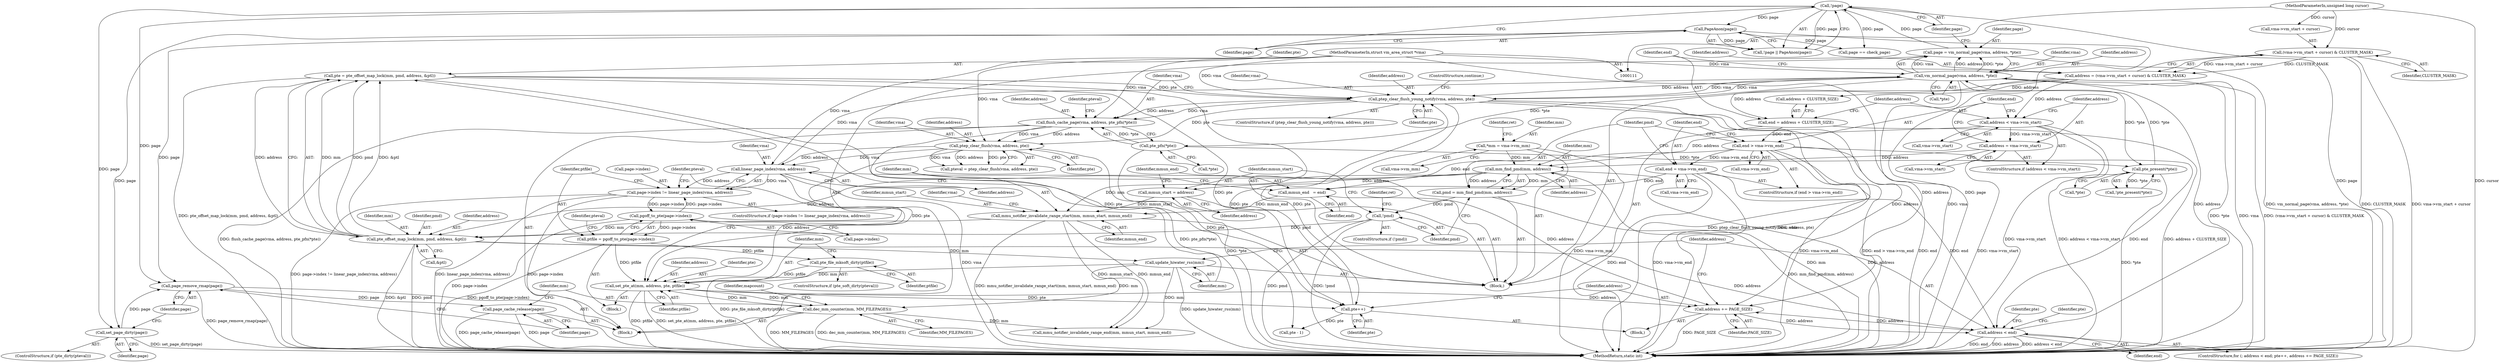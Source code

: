 digraph "0_linux_57e68e9cd65b4b8eb4045a1e0d0746458502554c_1@API" {
"1000334" [label="(Call,page_remove_rmap(page))"];
"1000258" [label="(Call,!page)"];
"1000249" [label="(Call,page = vm_normal_page(vma, address, *pte))"];
"1000251" [label="(Call,vm_normal_page(vma, address, *pte))"];
"1000308" [label="(Call,linear_page_index(vma, address))"];
"1000299" [label="(Call,ptep_clear_flush(vma, address, pte))"];
"1000291" [label="(Call,flush_cache_page(vma, address, pte_pfn(*pte)))"];
"1000286" [label="(Call,ptep_clear_flush_young_notify(vma, address, pte))"];
"1000114" [label="(MethodParameterIn,struct vm_area_struct *vma)"];
"1000222" [label="(Call,pte = pte_offset_map_lock(mm, pmd, address, &ptl))"];
"1000224" [label="(Call,pte_offset_map_lock(mm, pmd, address, &ptl))"];
"1000192" [label="(Call,mmu_notifier_invalidate_range_start(mm, mmun_start, mmun_end))"];
"1000178" [label="(Call,mm_find_pmd(mm, address))"];
"1000118" [label="(Call,*mm = vma->vm_mm)"];
"1000155" [label="(Call,address < vma->vm_start)"];
"1000140" [label="(Call,address = (vma->vm_start + cursor) & CLUSTER_MASK)"];
"1000142" [label="(Call,(vma->vm_start + cursor) & CLUSTER_MASK)"];
"1000112" [label="(MethodParameterIn,unsigned long cursor)"];
"1000160" [label="(Call,address = vma->vm_start)"];
"1000186" [label="(Call,mmun_start = address)"];
"1000189" [label="(Call,mmun_end   = end)"];
"1000171" [label="(Call,end = vma->vm_end)"];
"1000166" [label="(Call,end > vma->vm_end)"];
"1000149" [label="(Call,end = address + CLUSTER_SIZE)"];
"1000182" [label="(Call,!pmd)"];
"1000176" [label="(Call,pmd = mm_find_pmd(mm, address))"];
"1000237" [label="(Call,pte++)"];
"1000324" [label="(Call,set_pte_at(mm, address, pte, ptfile))"];
"1000338" [label="(Call,dec_mm_counter(mm, MM_FILEPAGES))"];
"1000230" [label="(Call,update_hiwater_rss(mm))"];
"1000322" [label="(Call,pte_file_mksoft_dirty(ptfile))"];
"1000313" [label="(Call,ptfile = pgoff_to_pte(page->index))"];
"1000315" [label="(Call,pgoff_to_pte(page->index))"];
"1000304" [label="(Call,page->index != linear_page_index(vma, address))"];
"1000294" [label="(Call,pte_pfn(*pte))"];
"1000233" [label="(Call,address < end)"];
"1000239" [label="(Call,address += PAGE_SIZE)"];
"1000245" [label="(Call,pte_present(*pte))"];
"1000332" [label="(Call,set_page_dirty(page))"];
"1000260" [label="(Call,PageAnon(page))"];
"1000336" [label="(Call,page_cache_release(page))"];
"1000345" [label="(Call,pte - 1)"];
"1000195" [label="(Identifier,mmun_end)"];
"1000340" [label="(Identifier,MM_FILEPAGES)"];
"1000225" [label="(Identifier,mm)"];
"1000364" [label="(MethodReturn,static int)"];
"1000172" [label="(Identifier,end)"];
"1000178" [label="(Call,mm_find_pmd(mm, address))"];
"1000234" [label="(Identifier,address)"];
"1000180" [label="(Identifier,address)"];
"1000251" [label="(Call,vm_normal_page(vma, address, *pte))"];
"1000162" [label="(Call,vma->vm_start)"];
"1000314" [label="(Identifier,ptfile)"];
"1000242" [label="(Block,)"];
"1000116" [label="(Block,)"];
"1000194" [label="(Identifier,mmun_start)"];
"1000334" [label="(Call,page_remove_rmap(page))"];
"1000176" [label="(Call,pmd = mm_find_pmd(mm, address))"];
"1000260" [label="(Call,PageAnon(page))"];
"1000150" [label="(Identifier,end)"];
"1000253" [label="(Identifier,address)"];
"1000188" [label="(Identifier,address)"];
"1000181" [label="(ControlStructure,if (!pmd))"];
"1000311" [label="(Block,)"];
"1000321" [label="(Identifier,pteval)"];
"1000226" [label="(Identifier,pmd)"];
"1000285" [label="(ControlStructure,if (ptep_clear_flush_young_notify(vma, address, pte)))"];
"1000224" [label="(Call,pte_offset_map_lock(mm, pmd, address, &ptl))"];
"1000154" [label="(ControlStructure,if (address < vma->vm_start))"];
"1000182" [label="(Call,!pmd)"];
"1000246" [label="(Call,*pte)"];
"1000316" [label="(Call,page->index)"];
"1000165" [label="(ControlStructure,if (end > vma->vm_end))"];
"1000240" [label="(Identifier,address)"];
"1000309" [label="(Identifier,vma)"];
"1000331" [label="(Identifier,pteval)"];
"1000222" [label="(Call,pte = pte_offset_map_lock(mm, pmd, address, &ptl))"];
"1000247" [label="(Identifier,pte)"];
"1000289" [label="(Identifier,pte)"];
"1000193" [label="(Identifier,mm)"];
"1000151" [label="(Call,address + CLUSTER_SIZE)"];
"1000313" [label="(Call,ptfile = pgoff_to_pte(page->index))"];
"1000148" [label="(Identifier,CLUSTER_MASK)"];
"1000239" [label="(Call,address += PAGE_SIZE)"];
"1000319" [label="(ControlStructure,if (pte_soft_dirty(pteval)))"];
"1000326" [label="(Identifier,address)"];
"1000177" [label="(Identifier,pmd)"];
"1000168" [label="(Call,vma->vm_end)"];
"1000161" [label="(Identifier,address)"];
"1000304" [label="(Call,page->index != linear_page_index(vma, address))"];
"1000286" [label="(Call,ptep_clear_flush_young_notify(vma, address, pte))"];
"1000156" [label="(Identifier,address)"];
"1000227" [label="(Identifier,address)"];
"1000149" [label="(Call,end = address + CLUSTER_SIZE)"];
"1000315" [label="(Call,pgoff_to_pte(page->index))"];
"1000338" [label="(Call,dec_mm_counter(mm, MM_FILEPAGES))"];
"1000155" [label="(Call,address < vma->vm_start)"];
"1000250" [label="(Identifier,page)"];
"1000297" [label="(Call,pteval = ptep_clear_flush(vma, address, pte))"];
"1000328" [label="(Identifier,ptfile)"];
"1000191" [label="(Identifier,end)"];
"1000327" [label="(Identifier,pte)"];
"1000295" [label="(Call,*pte)"];
"1000192" [label="(Call,mmu_notifier_invalidate_range_start(mm, mmun_start, mmun_end))"];
"1000332" [label="(Call,set_page_dirty(page))"];
"1000333" [label="(Identifier,page)"];
"1000228" [label="(Call,&ptl)"];
"1000236" [label="(Block,)"];
"1000230" [label="(Call,update_hiwater_rss(mm))"];
"1000187" [label="(Identifier,mmun_start)"];
"1000343" [label="(Identifier,mapcount)"];
"1000233" [label="(Call,address < end)"];
"1000294" [label="(Call,pte_pfn(*pte))"];
"1000305" [label="(Call,page->index)"];
"1000292" [label="(Identifier,vma)"];
"1000232" [label="(ControlStructure,for (; address < end; pte++, address += PAGE_SIZE))"];
"1000335" [label="(Identifier,page)"];
"1000112" [label="(MethodParameterIn,unsigned long cursor)"];
"1000140" [label="(Call,address = (vma->vm_start + cursor) & CLUSTER_MASK)"];
"1000245" [label="(Call,pte_present(*pte))"];
"1000324" [label="(Call,set_pte_at(mm, address, pte, ptfile))"];
"1000171" [label="(Call,end = vma->vm_end)"];
"1000266" [label="(Call,page == check_page)"];
"1000235" [label="(Identifier,end)"];
"1000325" [label="(Identifier,mm)"];
"1000308" [label="(Call,linear_page_index(vma, address))"];
"1000238" [label="(Identifier,pte)"];
"1000118" [label="(Call,*mm = vma->vm_mm)"];
"1000261" [label="(Identifier,page)"];
"1000249" [label="(Call,page = vm_normal_page(vma, address, *pte))"];
"1000119" [label="(Identifier,mm)"];
"1000120" [label="(Call,vma->vm_mm)"];
"1000244" [label="(Call,!pte_present(*pte))"];
"1000166" [label="(Call,end > vma->vm_end)"];
"1000143" [label="(Call,vma->vm_start + cursor)"];
"1000300" [label="(Identifier,vma)"];
"1000186" [label="(Call,mmun_start = address)"];
"1000293" [label="(Identifier,address)"];
"1000339" [label="(Identifier,mm)"];
"1000190" [label="(Identifier,mmun_end)"];
"1000258" [label="(Call,!page)"];
"1000160" [label="(Call,address = vma->vm_start)"];
"1000301" [label="(Identifier,address)"];
"1000241" [label="(Identifier,PAGE_SIZE)"];
"1000346" [label="(Identifier,pte)"];
"1000223" [label="(Identifier,pte)"];
"1000322" [label="(Call,pte_file_mksoft_dirty(ptfile))"];
"1000349" [label="(Call,mmu_notifier_invalidate_range_end(mm, mmun_start, mmun_end))"];
"1000185" [label="(Identifier,ret)"];
"1000157" [label="(Call,vma->vm_start)"];
"1000179" [label="(Identifier,mm)"];
"1000183" [label="(Identifier,pmd)"];
"1000329" [label="(ControlStructure,if (pte_dirty(pteval)))"];
"1000290" [label="(ControlStructure,continue;)"];
"1000114" [label="(MethodParameterIn,struct vm_area_struct *vma)"];
"1000231" [label="(Identifier,mm)"];
"1000336" [label="(Call,page_cache_release(page))"];
"1000201" [label="(Identifier,vma)"];
"1000291" [label="(Call,flush_cache_page(vma, address, pte_pfn(*pte)))"];
"1000299" [label="(Call,ptep_clear_flush(vma, address, pte))"];
"1000310" [label="(Identifier,address)"];
"1000298" [label="(Identifier,pteval)"];
"1000303" [label="(ControlStructure,if (page->index != linear_page_index(vma, address)))"];
"1000259" [label="(Identifier,page)"];
"1000323" [label="(Identifier,ptfile)"];
"1000337" [label="(Identifier,page)"];
"1000237" [label="(Call,pte++)"];
"1000142" [label="(Call,(vma->vm_start + cursor) & CLUSTER_MASK)"];
"1000252" [label="(Identifier,vma)"];
"1000302" [label="(Identifier,pte)"];
"1000141" [label="(Identifier,address)"];
"1000257" [label="(Call,!page || PageAnon(page))"];
"1000254" [label="(Call,*pte)"];
"1000189" [label="(Call,mmun_end   = end)"];
"1000287" [label="(Identifier,vma)"];
"1000173" [label="(Call,vma->vm_end)"];
"1000167" [label="(Identifier,end)"];
"1000288" [label="(Identifier,address)"];
"1000134" [label="(Identifier,ret)"];
"1000334" -> "1000242"  [label="AST: "];
"1000334" -> "1000335"  [label="CFG: "];
"1000335" -> "1000334"  [label="AST: "];
"1000337" -> "1000334"  [label="CFG: "];
"1000334" -> "1000364"  [label="DDG: page_remove_rmap(page)"];
"1000258" -> "1000334"  [label="DDG: page"];
"1000332" -> "1000334"  [label="DDG: page"];
"1000260" -> "1000334"  [label="DDG: page"];
"1000334" -> "1000336"  [label="DDG: page"];
"1000258" -> "1000257"  [label="AST: "];
"1000258" -> "1000259"  [label="CFG: "];
"1000259" -> "1000258"  [label="AST: "];
"1000261" -> "1000258"  [label="CFG: "];
"1000257" -> "1000258"  [label="CFG: "];
"1000258" -> "1000364"  [label="DDG: page"];
"1000258" -> "1000257"  [label="DDG: page"];
"1000249" -> "1000258"  [label="DDG: page"];
"1000258" -> "1000260"  [label="DDG: page"];
"1000258" -> "1000266"  [label="DDG: page"];
"1000258" -> "1000332"  [label="DDG: page"];
"1000249" -> "1000242"  [label="AST: "];
"1000249" -> "1000251"  [label="CFG: "];
"1000250" -> "1000249"  [label="AST: "];
"1000251" -> "1000249"  [label="AST: "];
"1000259" -> "1000249"  [label="CFG: "];
"1000249" -> "1000364"  [label="DDG: vm_normal_page(vma, address, *pte)"];
"1000251" -> "1000249"  [label="DDG: vma"];
"1000251" -> "1000249"  [label="DDG: address"];
"1000251" -> "1000249"  [label="DDG: *pte"];
"1000251" -> "1000254"  [label="CFG: "];
"1000252" -> "1000251"  [label="AST: "];
"1000253" -> "1000251"  [label="AST: "];
"1000254" -> "1000251"  [label="AST: "];
"1000251" -> "1000364"  [label="DDG: *pte"];
"1000251" -> "1000364"  [label="DDG: vma"];
"1000251" -> "1000239"  [label="DDG: address"];
"1000251" -> "1000245"  [label="DDG: *pte"];
"1000308" -> "1000251"  [label="DDG: vma"];
"1000286" -> "1000251"  [label="DDG: vma"];
"1000114" -> "1000251"  [label="DDG: vma"];
"1000233" -> "1000251"  [label="DDG: address"];
"1000245" -> "1000251"  [label="DDG: *pte"];
"1000251" -> "1000286"  [label="DDG: vma"];
"1000251" -> "1000286"  [label="DDG: address"];
"1000251" -> "1000294"  [label="DDG: *pte"];
"1000308" -> "1000304"  [label="AST: "];
"1000308" -> "1000310"  [label="CFG: "];
"1000309" -> "1000308"  [label="AST: "];
"1000310" -> "1000308"  [label="AST: "];
"1000304" -> "1000308"  [label="CFG: "];
"1000308" -> "1000364"  [label="DDG: vma"];
"1000308" -> "1000239"  [label="DDG: address"];
"1000308" -> "1000304"  [label="DDG: vma"];
"1000308" -> "1000304"  [label="DDG: address"];
"1000299" -> "1000308"  [label="DDG: vma"];
"1000299" -> "1000308"  [label="DDG: address"];
"1000114" -> "1000308"  [label="DDG: vma"];
"1000308" -> "1000324"  [label="DDG: address"];
"1000299" -> "1000297"  [label="AST: "];
"1000299" -> "1000302"  [label="CFG: "];
"1000300" -> "1000299"  [label="AST: "];
"1000301" -> "1000299"  [label="AST: "];
"1000302" -> "1000299"  [label="AST: "];
"1000297" -> "1000299"  [label="CFG: "];
"1000299" -> "1000237"  [label="DDG: pte"];
"1000299" -> "1000297"  [label="DDG: vma"];
"1000299" -> "1000297"  [label="DDG: address"];
"1000299" -> "1000297"  [label="DDG: pte"];
"1000291" -> "1000299"  [label="DDG: vma"];
"1000291" -> "1000299"  [label="DDG: address"];
"1000114" -> "1000299"  [label="DDG: vma"];
"1000286" -> "1000299"  [label="DDG: pte"];
"1000299" -> "1000324"  [label="DDG: pte"];
"1000291" -> "1000242"  [label="AST: "];
"1000291" -> "1000294"  [label="CFG: "];
"1000292" -> "1000291"  [label="AST: "];
"1000293" -> "1000291"  [label="AST: "];
"1000294" -> "1000291"  [label="AST: "];
"1000298" -> "1000291"  [label="CFG: "];
"1000291" -> "1000364"  [label="DDG: flush_cache_page(vma, address, pte_pfn(*pte))"];
"1000291" -> "1000364"  [label="DDG: pte_pfn(*pte)"];
"1000286" -> "1000291"  [label="DDG: vma"];
"1000286" -> "1000291"  [label="DDG: address"];
"1000114" -> "1000291"  [label="DDG: vma"];
"1000294" -> "1000291"  [label="DDG: *pte"];
"1000286" -> "1000285"  [label="AST: "];
"1000286" -> "1000289"  [label="CFG: "];
"1000287" -> "1000286"  [label="AST: "];
"1000288" -> "1000286"  [label="AST: "];
"1000289" -> "1000286"  [label="AST: "];
"1000290" -> "1000286"  [label="CFG: "];
"1000292" -> "1000286"  [label="CFG: "];
"1000286" -> "1000364"  [label="DDG: ptep_clear_flush_young_notify(vma, address, pte)"];
"1000286" -> "1000364"  [label="DDG: vma"];
"1000286" -> "1000237"  [label="DDG: pte"];
"1000286" -> "1000239"  [label="DDG: address"];
"1000114" -> "1000286"  [label="DDG: vma"];
"1000222" -> "1000286"  [label="DDG: pte"];
"1000237" -> "1000286"  [label="DDG: pte"];
"1000114" -> "1000111"  [label="AST: "];
"1000114" -> "1000364"  [label="DDG: vma"];
"1000222" -> "1000116"  [label="AST: "];
"1000222" -> "1000224"  [label="CFG: "];
"1000223" -> "1000222"  [label="AST: "];
"1000224" -> "1000222"  [label="AST: "];
"1000231" -> "1000222"  [label="CFG: "];
"1000222" -> "1000364"  [label="DDG: pte_offset_map_lock(mm, pmd, address, &ptl)"];
"1000224" -> "1000222"  [label="DDG: mm"];
"1000224" -> "1000222"  [label="DDG: pmd"];
"1000224" -> "1000222"  [label="DDG: address"];
"1000224" -> "1000222"  [label="DDG: &ptl"];
"1000222" -> "1000237"  [label="DDG: pte"];
"1000222" -> "1000345"  [label="DDG: pte"];
"1000224" -> "1000228"  [label="CFG: "];
"1000225" -> "1000224"  [label="AST: "];
"1000226" -> "1000224"  [label="AST: "];
"1000227" -> "1000224"  [label="AST: "];
"1000228" -> "1000224"  [label="AST: "];
"1000224" -> "1000364"  [label="DDG: pmd"];
"1000224" -> "1000364"  [label="DDG: &ptl"];
"1000192" -> "1000224"  [label="DDG: mm"];
"1000182" -> "1000224"  [label="DDG: pmd"];
"1000178" -> "1000224"  [label="DDG: address"];
"1000224" -> "1000230"  [label="DDG: mm"];
"1000224" -> "1000233"  [label="DDG: address"];
"1000192" -> "1000116"  [label="AST: "];
"1000192" -> "1000195"  [label="CFG: "];
"1000193" -> "1000192"  [label="AST: "];
"1000194" -> "1000192"  [label="AST: "];
"1000195" -> "1000192"  [label="AST: "];
"1000201" -> "1000192"  [label="CFG: "];
"1000192" -> "1000364"  [label="DDG: mmu_notifier_invalidate_range_start(mm, mmun_start, mmun_end)"];
"1000178" -> "1000192"  [label="DDG: mm"];
"1000186" -> "1000192"  [label="DDG: mmun_start"];
"1000189" -> "1000192"  [label="DDG: mmun_end"];
"1000192" -> "1000349"  [label="DDG: mmun_start"];
"1000192" -> "1000349"  [label="DDG: mmun_end"];
"1000178" -> "1000176"  [label="AST: "];
"1000178" -> "1000180"  [label="CFG: "];
"1000179" -> "1000178"  [label="AST: "];
"1000180" -> "1000178"  [label="AST: "];
"1000176" -> "1000178"  [label="CFG: "];
"1000178" -> "1000364"  [label="DDG: mm"];
"1000178" -> "1000364"  [label="DDG: address"];
"1000178" -> "1000176"  [label="DDG: mm"];
"1000178" -> "1000176"  [label="DDG: address"];
"1000118" -> "1000178"  [label="DDG: mm"];
"1000155" -> "1000178"  [label="DDG: address"];
"1000160" -> "1000178"  [label="DDG: address"];
"1000178" -> "1000186"  [label="DDG: address"];
"1000118" -> "1000116"  [label="AST: "];
"1000118" -> "1000120"  [label="CFG: "];
"1000119" -> "1000118"  [label="AST: "];
"1000120" -> "1000118"  [label="AST: "];
"1000134" -> "1000118"  [label="CFG: "];
"1000118" -> "1000364"  [label="DDG: vma->vm_mm"];
"1000155" -> "1000154"  [label="AST: "];
"1000155" -> "1000157"  [label="CFG: "];
"1000156" -> "1000155"  [label="AST: "];
"1000157" -> "1000155"  [label="AST: "];
"1000161" -> "1000155"  [label="CFG: "];
"1000167" -> "1000155"  [label="CFG: "];
"1000155" -> "1000364"  [label="DDG: vma->vm_start"];
"1000155" -> "1000364"  [label="DDG: address < vma->vm_start"];
"1000140" -> "1000155"  [label="DDG: address"];
"1000155" -> "1000160"  [label="DDG: vma->vm_start"];
"1000140" -> "1000116"  [label="AST: "];
"1000140" -> "1000142"  [label="CFG: "];
"1000141" -> "1000140"  [label="AST: "];
"1000142" -> "1000140"  [label="AST: "];
"1000150" -> "1000140"  [label="CFG: "];
"1000140" -> "1000364"  [label="DDG: (vma->vm_start + cursor) & CLUSTER_MASK"];
"1000142" -> "1000140"  [label="DDG: vma->vm_start + cursor"];
"1000142" -> "1000140"  [label="DDG: CLUSTER_MASK"];
"1000140" -> "1000149"  [label="DDG: address"];
"1000140" -> "1000151"  [label="DDG: address"];
"1000142" -> "1000148"  [label="CFG: "];
"1000143" -> "1000142"  [label="AST: "];
"1000148" -> "1000142"  [label="AST: "];
"1000142" -> "1000364"  [label="DDG: CLUSTER_MASK"];
"1000142" -> "1000364"  [label="DDG: vma->vm_start + cursor"];
"1000112" -> "1000142"  [label="DDG: cursor"];
"1000112" -> "1000111"  [label="AST: "];
"1000112" -> "1000364"  [label="DDG: cursor"];
"1000112" -> "1000143"  [label="DDG: cursor"];
"1000160" -> "1000154"  [label="AST: "];
"1000160" -> "1000162"  [label="CFG: "];
"1000161" -> "1000160"  [label="AST: "];
"1000162" -> "1000160"  [label="AST: "];
"1000167" -> "1000160"  [label="CFG: "];
"1000160" -> "1000364"  [label="DDG: vma->vm_start"];
"1000186" -> "1000116"  [label="AST: "];
"1000186" -> "1000188"  [label="CFG: "];
"1000187" -> "1000186"  [label="AST: "];
"1000188" -> "1000186"  [label="AST: "];
"1000190" -> "1000186"  [label="CFG: "];
"1000189" -> "1000116"  [label="AST: "];
"1000189" -> "1000191"  [label="CFG: "];
"1000190" -> "1000189"  [label="AST: "];
"1000191" -> "1000189"  [label="AST: "];
"1000193" -> "1000189"  [label="CFG: "];
"1000171" -> "1000189"  [label="DDG: end"];
"1000166" -> "1000189"  [label="DDG: end"];
"1000171" -> "1000165"  [label="AST: "];
"1000171" -> "1000173"  [label="CFG: "];
"1000172" -> "1000171"  [label="AST: "];
"1000173" -> "1000171"  [label="AST: "];
"1000177" -> "1000171"  [label="CFG: "];
"1000171" -> "1000364"  [label="DDG: end"];
"1000171" -> "1000364"  [label="DDG: vma->vm_end"];
"1000166" -> "1000171"  [label="DDG: vma->vm_end"];
"1000171" -> "1000233"  [label="DDG: end"];
"1000166" -> "1000165"  [label="AST: "];
"1000166" -> "1000168"  [label="CFG: "];
"1000167" -> "1000166"  [label="AST: "];
"1000168" -> "1000166"  [label="AST: "];
"1000172" -> "1000166"  [label="CFG: "];
"1000177" -> "1000166"  [label="CFG: "];
"1000166" -> "1000364"  [label="DDG: vma->vm_end"];
"1000166" -> "1000364"  [label="DDG: end > vma->vm_end"];
"1000166" -> "1000364"  [label="DDG: end"];
"1000149" -> "1000166"  [label="DDG: end"];
"1000166" -> "1000233"  [label="DDG: end"];
"1000149" -> "1000116"  [label="AST: "];
"1000149" -> "1000151"  [label="CFG: "];
"1000150" -> "1000149"  [label="AST: "];
"1000151" -> "1000149"  [label="AST: "];
"1000156" -> "1000149"  [label="CFG: "];
"1000149" -> "1000364"  [label="DDG: address + CLUSTER_SIZE"];
"1000182" -> "1000181"  [label="AST: "];
"1000182" -> "1000183"  [label="CFG: "];
"1000183" -> "1000182"  [label="AST: "];
"1000185" -> "1000182"  [label="CFG: "];
"1000187" -> "1000182"  [label="CFG: "];
"1000182" -> "1000364"  [label="DDG: !pmd"];
"1000182" -> "1000364"  [label="DDG: pmd"];
"1000176" -> "1000182"  [label="DDG: pmd"];
"1000176" -> "1000116"  [label="AST: "];
"1000177" -> "1000176"  [label="AST: "];
"1000183" -> "1000176"  [label="CFG: "];
"1000176" -> "1000364"  [label="DDG: mm_find_pmd(mm, address)"];
"1000237" -> "1000236"  [label="AST: "];
"1000237" -> "1000238"  [label="CFG: "];
"1000238" -> "1000237"  [label="AST: "];
"1000240" -> "1000237"  [label="CFG: "];
"1000324" -> "1000237"  [label="DDG: pte"];
"1000237" -> "1000345"  [label="DDG: pte"];
"1000324" -> "1000311"  [label="AST: "];
"1000324" -> "1000328"  [label="CFG: "];
"1000325" -> "1000324"  [label="AST: "];
"1000326" -> "1000324"  [label="AST: "];
"1000327" -> "1000324"  [label="AST: "];
"1000328" -> "1000324"  [label="AST: "];
"1000331" -> "1000324"  [label="CFG: "];
"1000324" -> "1000364"  [label="DDG: ptfile"];
"1000324" -> "1000364"  [label="DDG: set_pte_at(mm, address, pte, ptfile)"];
"1000324" -> "1000239"  [label="DDG: address"];
"1000338" -> "1000324"  [label="DDG: mm"];
"1000230" -> "1000324"  [label="DDG: mm"];
"1000322" -> "1000324"  [label="DDG: ptfile"];
"1000313" -> "1000324"  [label="DDG: ptfile"];
"1000324" -> "1000338"  [label="DDG: mm"];
"1000338" -> "1000242"  [label="AST: "];
"1000338" -> "1000340"  [label="CFG: "];
"1000339" -> "1000338"  [label="AST: "];
"1000340" -> "1000338"  [label="AST: "];
"1000343" -> "1000338"  [label="CFG: "];
"1000338" -> "1000364"  [label="DDG: dec_mm_counter(mm, MM_FILEPAGES)"];
"1000338" -> "1000364"  [label="DDG: MM_FILEPAGES"];
"1000230" -> "1000338"  [label="DDG: mm"];
"1000338" -> "1000349"  [label="DDG: mm"];
"1000230" -> "1000116"  [label="AST: "];
"1000230" -> "1000231"  [label="CFG: "];
"1000231" -> "1000230"  [label="AST: "];
"1000234" -> "1000230"  [label="CFG: "];
"1000230" -> "1000364"  [label="DDG: update_hiwater_rss(mm)"];
"1000230" -> "1000349"  [label="DDG: mm"];
"1000322" -> "1000319"  [label="AST: "];
"1000322" -> "1000323"  [label="CFG: "];
"1000323" -> "1000322"  [label="AST: "];
"1000325" -> "1000322"  [label="CFG: "];
"1000322" -> "1000364"  [label="DDG: pte_file_mksoft_dirty(ptfile)"];
"1000313" -> "1000322"  [label="DDG: ptfile"];
"1000313" -> "1000311"  [label="AST: "];
"1000313" -> "1000315"  [label="CFG: "];
"1000314" -> "1000313"  [label="AST: "];
"1000315" -> "1000313"  [label="AST: "];
"1000321" -> "1000313"  [label="CFG: "];
"1000313" -> "1000364"  [label="DDG: pgoff_to_pte(page->index)"];
"1000315" -> "1000313"  [label="DDG: page->index"];
"1000315" -> "1000316"  [label="CFG: "];
"1000316" -> "1000315"  [label="AST: "];
"1000315" -> "1000364"  [label="DDG: page->index"];
"1000315" -> "1000304"  [label="DDG: page->index"];
"1000304" -> "1000315"  [label="DDG: page->index"];
"1000304" -> "1000303"  [label="AST: "];
"1000305" -> "1000304"  [label="AST: "];
"1000314" -> "1000304"  [label="CFG: "];
"1000331" -> "1000304"  [label="CFG: "];
"1000304" -> "1000364"  [label="DDG: page->index"];
"1000304" -> "1000364"  [label="DDG: page->index != linear_page_index(vma, address)"];
"1000304" -> "1000364"  [label="DDG: linear_page_index(vma, address)"];
"1000294" -> "1000295"  [label="CFG: "];
"1000295" -> "1000294"  [label="AST: "];
"1000294" -> "1000364"  [label="DDG: *pte"];
"1000294" -> "1000245"  [label="DDG: *pte"];
"1000233" -> "1000232"  [label="AST: "];
"1000233" -> "1000235"  [label="CFG: "];
"1000234" -> "1000233"  [label="AST: "];
"1000235" -> "1000233"  [label="AST: "];
"1000247" -> "1000233"  [label="CFG: "];
"1000346" -> "1000233"  [label="CFG: "];
"1000233" -> "1000364"  [label="DDG: address < end"];
"1000233" -> "1000364"  [label="DDG: end"];
"1000233" -> "1000364"  [label="DDG: address"];
"1000239" -> "1000233"  [label="DDG: address"];
"1000233" -> "1000239"  [label="DDG: address"];
"1000239" -> "1000236"  [label="AST: "];
"1000239" -> "1000241"  [label="CFG: "];
"1000240" -> "1000239"  [label="AST: "];
"1000241" -> "1000239"  [label="AST: "];
"1000234" -> "1000239"  [label="CFG: "];
"1000239" -> "1000364"  [label="DDG: PAGE_SIZE"];
"1000245" -> "1000244"  [label="AST: "];
"1000245" -> "1000246"  [label="CFG: "];
"1000246" -> "1000245"  [label="AST: "];
"1000244" -> "1000245"  [label="CFG: "];
"1000245" -> "1000364"  [label="DDG: *pte"];
"1000245" -> "1000244"  [label="DDG: *pte"];
"1000332" -> "1000329"  [label="AST: "];
"1000332" -> "1000333"  [label="CFG: "];
"1000333" -> "1000332"  [label="AST: "];
"1000335" -> "1000332"  [label="CFG: "];
"1000332" -> "1000364"  [label="DDG: set_page_dirty(page)"];
"1000260" -> "1000332"  [label="DDG: page"];
"1000260" -> "1000257"  [label="AST: "];
"1000260" -> "1000261"  [label="CFG: "];
"1000261" -> "1000260"  [label="AST: "];
"1000257" -> "1000260"  [label="CFG: "];
"1000260" -> "1000364"  [label="DDG: page"];
"1000260" -> "1000257"  [label="DDG: page"];
"1000260" -> "1000266"  [label="DDG: page"];
"1000336" -> "1000242"  [label="AST: "];
"1000336" -> "1000337"  [label="CFG: "];
"1000337" -> "1000336"  [label="AST: "];
"1000339" -> "1000336"  [label="CFG: "];
"1000336" -> "1000364"  [label="DDG: page_cache_release(page)"];
"1000336" -> "1000364"  [label="DDG: page"];
}
